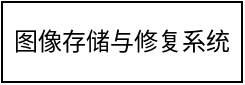 <mxfile version="21.2.9" type="github">
  <diagram id="C5RBs43oDa-KdzZeNtuy" name="Page-1">
    <mxGraphModel dx="779" dy="392" grid="1" gridSize="10" guides="1" tooltips="1" connect="1" arrows="1" fold="1" page="1" pageScale="1" pageWidth="583" pageHeight="827" math="0" shadow="0">
      <root>
        <mxCell id="WIyWlLk6GJQsqaUBKTNV-0" />
        <mxCell id="WIyWlLk6GJQsqaUBKTNV-1" parent="WIyWlLk6GJQsqaUBKTNV-0" />
        <mxCell id="Nia3L4bW7R5w-4qVx0B0-0" value="图像存储与修复系统" style="rounded=0;whiteSpace=wrap;html=1;fontFamily=Helvetica;" vertex="1" parent="WIyWlLk6GJQsqaUBKTNV-1">
          <mxGeometry x="210" y="20" width="120" height="40" as="geometry" />
        </mxCell>
      </root>
    </mxGraphModel>
  </diagram>
</mxfile>
